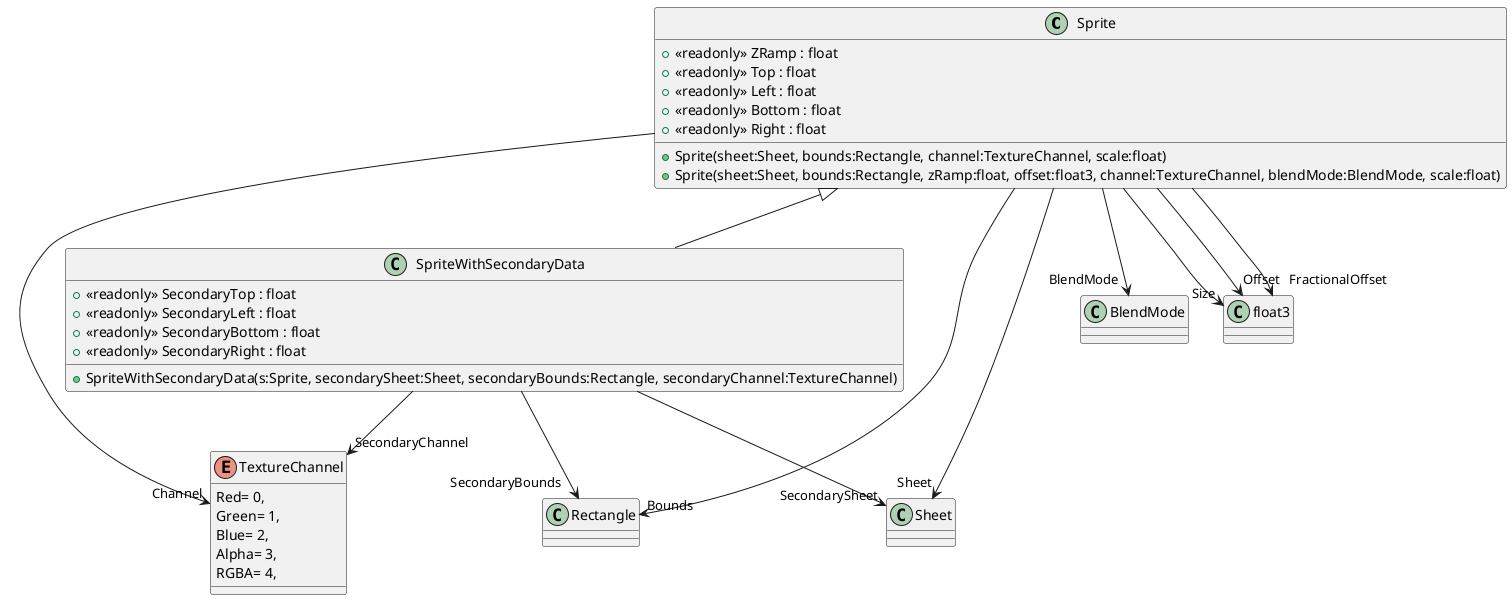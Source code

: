 @startuml
class Sprite {
    + <<readonly>> ZRamp : float
    + <<readonly>> Top : float
    + <<readonly>> Left : float
    + <<readonly>> Bottom : float
    + <<readonly>> Right : float
    + Sprite(sheet:Sheet, bounds:Rectangle, channel:TextureChannel, scale:float)
    + Sprite(sheet:Sheet, bounds:Rectangle, zRamp:float, offset:float3, channel:TextureChannel, blendMode:BlendMode, scale:float)
}
class SpriteWithSecondaryData {
    + <<readonly>> SecondaryTop : float
    + <<readonly>> SecondaryLeft : float
    + <<readonly>> SecondaryBottom : float
    + <<readonly>> SecondaryRight : float
    + SpriteWithSecondaryData(s:Sprite, secondarySheet:Sheet, secondaryBounds:Rectangle, secondaryChannel:TextureChannel)
}
enum TextureChannel {
    Red= 0,
    Green= 1,
    Blue= 2,
    Alpha= 3,
    RGBA= 4,
}
Sprite --> "Bounds" Rectangle
Sprite --> "Sheet" Sheet
Sprite --> "BlendMode" BlendMode
Sprite --> "Channel" TextureChannel
Sprite --> "Size" float3
Sprite --> "Offset" float3
Sprite --> "FractionalOffset" float3
Sprite <|-- SpriteWithSecondaryData
SpriteWithSecondaryData --> "SecondarySheet" Sheet
SpriteWithSecondaryData --> "SecondaryBounds" Rectangle
SpriteWithSecondaryData --> "SecondaryChannel" TextureChannel
@enduml
